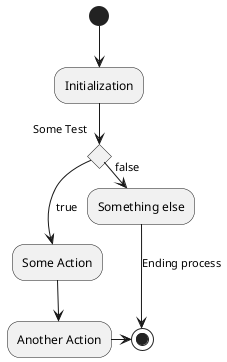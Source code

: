 @startuml
	(*) --> "Initialization"
	if "Some Test" then
		-->[true] "Some Action"
		--> "Another Action"
		-right-> (*)
	else
		->[false] "Something else"
		-->[Ending process] (*)
	endif
@enduml

@startuml
	(*) --> "check input"
	If "input is verbose" then
		--> [Yes] "turn on verbosity"
		--> "run command"
	else
		--> "run command"
	Endif
	-->(*)
@enduml

@startuml
	'left to right direction
	'start
		(*) --> "Draft Access Control Policy"
		--> "Define access rules, \nprinciples and scope"
		--> "Submit policy for review"
		if (Policy Approved?) then
			--> [Yes] "Publish Access Control Policy"
					--> "Develop Access Control Procedures"
			--> "Define technical and operational steps"
			--> "Assign roles & responsibilities (e.g., ISSO, System Owner)"
	
			--> "Distribute Policy and Procedures"
			--> "Upload to GRC, wiki, LMS"
			--> "Notify stakeholders"
				
			--> "Train Users and Admins"
			--> "Ensure understanding of access requirements"
				
			--> "Monitor Access Control Implementation"
			--> "Collect logs, conduct audits"
			if (Annual Review Due?) then
  				--> [Yes] "Initiate Policy Review"
  				--> "Update policy/procedures if needed"
  				-right-> "Submit policy for review"
			else
  				--> [No] "Continue Monitoring"
  				--> (*)
			endif
		else
			--> [No] "Revise Policy Draft"
			-right-> "Submit policy for review"
		endif

	
@enduml
